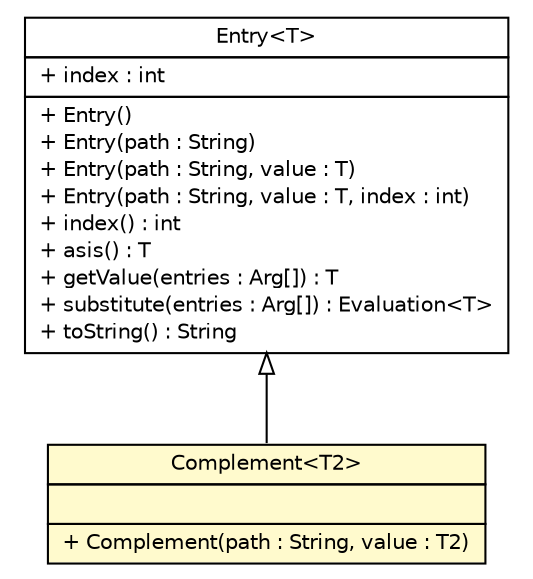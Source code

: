 #!/usr/local/bin/dot
#
# Class diagram 
# Generated by UMLGraph version R5_6 (http://www.umlgraph.org/)
#

digraph G {
	edge [fontname="Helvetica",fontsize=10,labelfontname="Helvetica",labelfontsize=10];
	node [fontname="Helvetica",fontsize=10,shape=plaintext];
	nodesep=0.25;
	ranksep=0.5;
	// sorcer.co.tuple.Entry<T>
	c89529 [label=<<table title="sorcer.co.tuple.Entry" border="0" cellborder="1" cellspacing="0" cellpadding="2" port="p" href="./Entry.html">
		<tr><td><table border="0" cellspacing="0" cellpadding="1">
<tr><td align="center" balign="center"> Entry&lt;T&gt; </td></tr>
		</table></td></tr>
		<tr><td><table border="0" cellspacing="0" cellpadding="1">
<tr><td align="left" balign="left"> + index : int </td></tr>
		</table></td></tr>
		<tr><td><table border="0" cellspacing="0" cellpadding="1">
<tr><td align="left" balign="left"> + Entry() </td></tr>
<tr><td align="left" balign="left"> + Entry(path : String) </td></tr>
<tr><td align="left" balign="left"> + Entry(path : String, value : T) </td></tr>
<tr><td align="left" balign="left"> + Entry(path : String, value : T, index : int) </td></tr>
<tr><td align="left" balign="left"> + index() : int </td></tr>
<tr><td align="left" balign="left"> + asis() : T </td></tr>
<tr><td align="left" balign="left"> + getValue(entries : Arg[]) : T </td></tr>
<tr><td align="left" balign="left"> + substitute(entries : Arg[]) : Evaluation&lt;T&gt; </td></tr>
<tr><td align="left" balign="left"> + toString() : String </td></tr>
		</table></td></tr>
		</table>>, URL="./Entry.html", fontname="Helvetica", fontcolor="black", fontsize=10.0];
	// sorcer.co.tuple.Complement<T2>
	c89531 [label=<<table title="sorcer.co.tuple.Complement" border="0" cellborder="1" cellspacing="0" cellpadding="2" port="p" bgcolor="lemonChiffon" href="./Complement.html">
		<tr><td><table border="0" cellspacing="0" cellpadding="1">
<tr><td align="center" balign="center"> Complement&lt;T2&gt; </td></tr>
		</table></td></tr>
		<tr><td><table border="0" cellspacing="0" cellpadding="1">
<tr><td align="left" balign="left">  </td></tr>
		</table></td></tr>
		<tr><td><table border="0" cellspacing="0" cellpadding="1">
<tr><td align="left" balign="left"> + Complement(path : String, value : T2) </td></tr>
		</table></td></tr>
		</table>>, URL="./Complement.html", fontname="Helvetica", fontcolor="black", fontsize=10.0];
	//sorcer.co.tuple.Complement<T2> extends sorcer.co.tuple.Entry<T2>
	c89529:p -> c89531:p [dir=back,arrowtail=empty];
}

